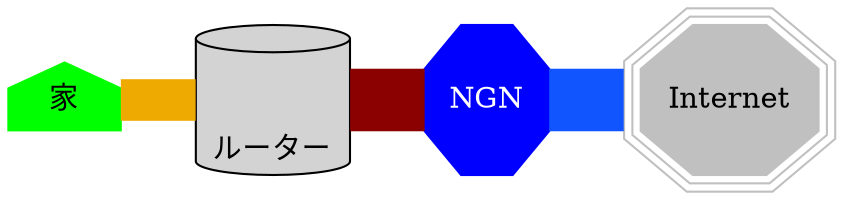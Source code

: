 digraph G {
    rankdir=LR

    router [shape="cylinder", label="ルーター", labelloc="b", style="filled", height=1]
    home [shape="house", label="家", color="green", style="filled"]
    ngn [shape="octagon", label="NGN", color="blue", style="filled", fontcolor="white", height=1]
    internet [shape="tripleoctagon", label="Internet", color="gray", style="filled", fontcolor="black", height=1]

    home -> router [dir=none, penwidth=20, color="#EEAA00"]
    router -> ngn [dir=none, penwidth=30, color="#8b0000"]
    ngn -> internet [dir=none, penwidth=30, color="#1155FF", ]
}
